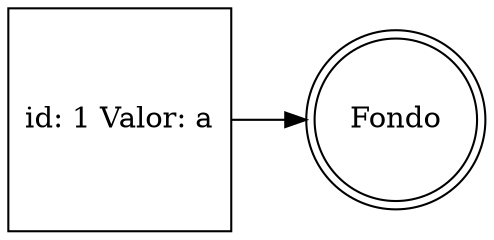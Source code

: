 digraph G {
rankdir=LR; 0[shape=square,label="id: 1 Valor: a"];
1[shape=doublecircle,label="Fondo"];
0->1;
}